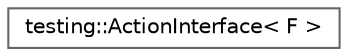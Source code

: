 digraph "Graphical Class Hierarchy"
{
 // LATEX_PDF_SIZE
  bgcolor="transparent";
  edge [fontname=Helvetica,fontsize=10,labelfontname=Helvetica,labelfontsize=10];
  node [fontname=Helvetica,fontsize=10,shape=box,height=0.2,width=0.4];
  rankdir="LR";
  Node0 [id="Node000000",label="testing::ActionInterface\< F \>",height=0.2,width=0.4,color="grey40", fillcolor="white", style="filled",URL="$classtesting_1_1ActionInterface.html",tooltip=" "];
}
